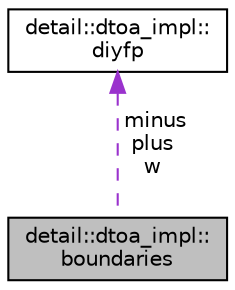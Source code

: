 digraph "detail::dtoa_impl::boundaries"
{
 // LATEX_PDF_SIZE
  edge [fontname="Helvetica",fontsize="10",labelfontname="Helvetica",labelfontsize="10"];
  node [fontname="Helvetica",fontsize="10",shape=record];
  Node1 [label="detail::dtoa_impl::\lboundaries",height=0.2,width=0.4,color="black", fillcolor="grey75", style="filled", fontcolor="black",tooltip=" "];
  Node2 -> Node1 [dir="back",color="darkorchid3",fontsize="10",style="dashed",label=" minus\nplus\nw" ,fontname="Helvetica"];
  Node2 [label="detail::dtoa_impl::\ldiyfp",height=0.2,width=0.4,color="black", fillcolor="white", style="filled",URL="$structdetail_1_1dtoa__impl_1_1diyfp.html",tooltip=" "];
}
